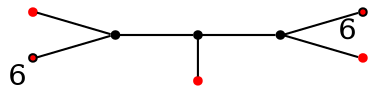 graph diagram {
node [shape=point,color=black];
rankdir = LR;
subgraph subdiagram {
2 -- 1 -- 3;
}
{7,8} -- 2;
{rank=same;1 -- 4};
3 -- {6,5}
4 [color=red];
5 [color=red];
6 [fillcolor=red,xlabel=6];
7 [color=red];
8 [fillcolor=red,xlabel=6];
}
